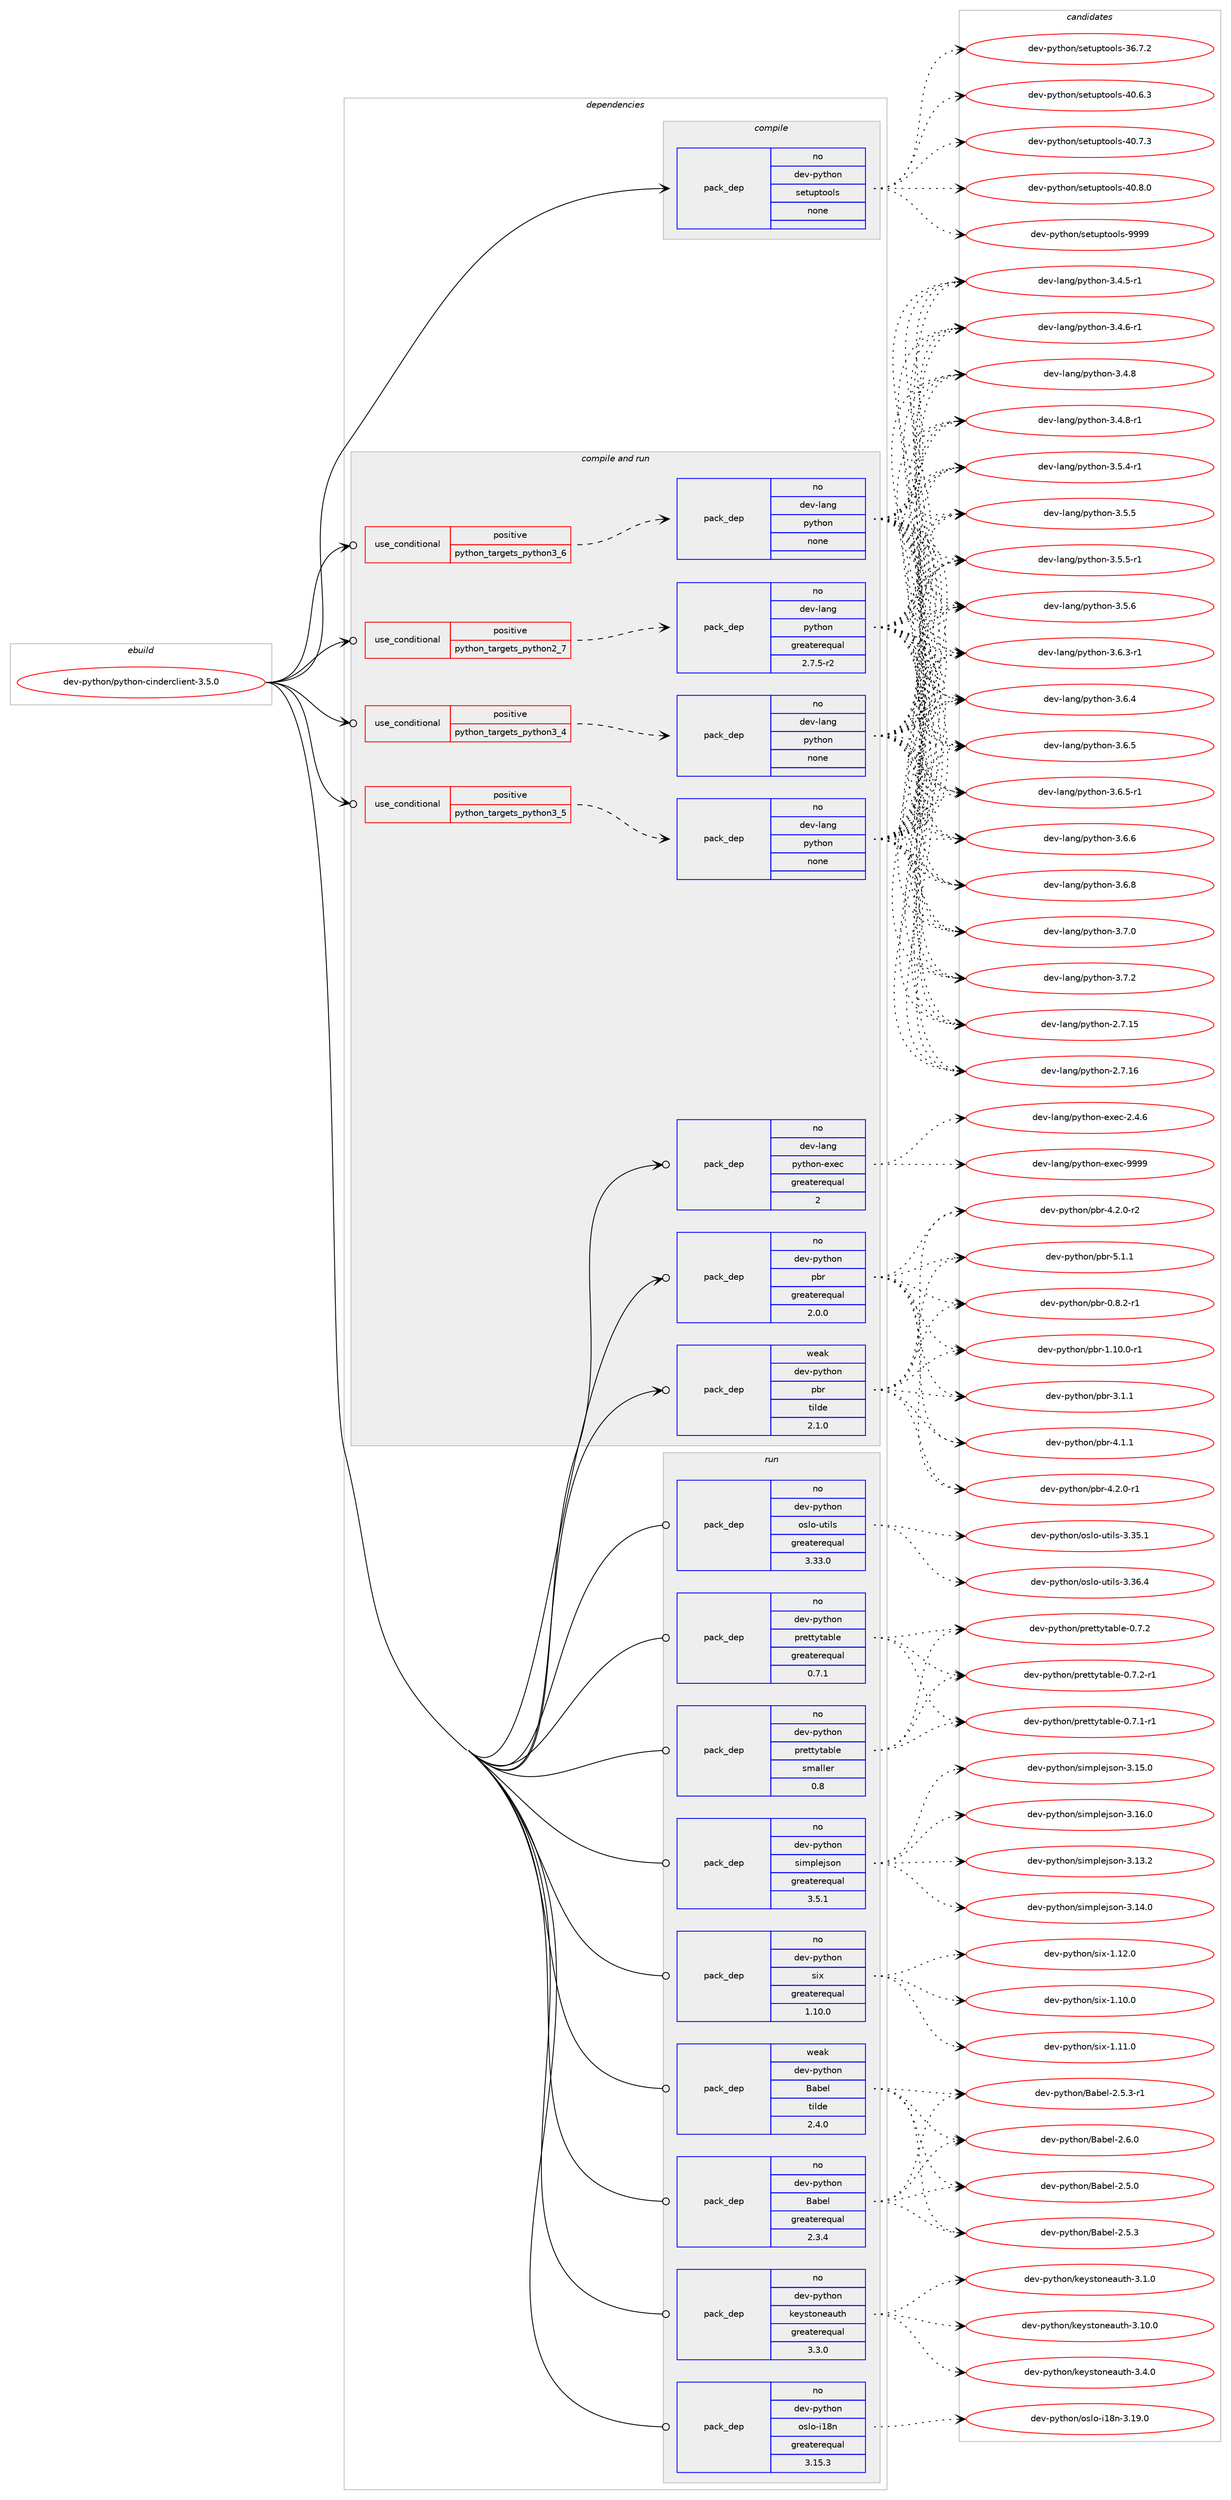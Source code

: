 digraph prolog {

# *************
# Graph options
# *************

newrank=true;
concentrate=true;
compound=true;
graph [rankdir=LR,fontname=Helvetica,fontsize=10,ranksep=1.5];#, ranksep=2.5, nodesep=0.2];
edge  [arrowhead=vee];
node  [fontname=Helvetica,fontsize=10];

# **********
# The ebuild
# **********

subgraph cluster_leftcol {
color=gray;
rank=same;
label=<<i>ebuild</i>>;
id [label="dev-python/python-cinderclient-3.5.0", color=red, width=4, href="../dev-python/python-cinderclient-3.5.0.svg"];
}

# ****************
# The dependencies
# ****************

subgraph cluster_midcol {
color=gray;
label=<<i>dependencies</i>>;
subgraph cluster_compile {
fillcolor="#eeeeee";
style=filled;
label=<<i>compile</i>>;
subgraph pack1028472 {
dependency1434256 [label=<<TABLE BORDER="0" CELLBORDER="1" CELLSPACING="0" CELLPADDING="4" WIDTH="220"><TR><TD ROWSPAN="6" CELLPADDING="30">pack_dep</TD></TR><TR><TD WIDTH="110">no</TD></TR><TR><TD>dev-python</TD></TR><TR><TD>setuptools</TD></TR><TR><TD>none</TD></TR><TR><TD></TD></TR></TABLE>>, shape=none, color=blue];
}
id:e -> dependency1434256:w [weight=20,style="solid",arrowhead="vee"];
}
subgraph cluster_compileandrun {
fillcolor="#eeeeee";
style=filled;
label=<<i>compile and run</i>>;
subgraph cond382431 {
dependency1434257 [label=<<TABLE BORDER="0" CELLBORDER="1" CELLSPACING="0" CELLPADDING="4"><TR><TD ROWSPAN="3" CELLPADDING="10">use_conditional</TD></TR><TR><TD>positive</TD></TR><TR><TD>python_targets_python2_7</TD></TR></TABLE>>, shape=none, color=red];
subgraph pack1028473 {
dependency1434258 [label=<<TABLE BORDER="0" CELLBORDER="1" CELLSPACING="0" CELLPADDING="4" WIDTH="220"><TR><TD ROWSPAN="6" CELLPADDING="30">pack_dep</TD></TR><TR><TD WIDTH="110">no</TD></TR><TR><TD>dev-lang</TD></TR><TR><TD>python</TD></TR><TR><TD>greaterequal</TD></TR><TR><TD>2.7.5-r2</TD></TR></TABLE>>, shape=none, color=blue];
}
dependency1434257:e -> dependency1434258:w [weight=20,style="dashed",arrowhead="vee"];
}
id:e -> dependency1434257:w [weight=20,style="solid",arrowhead="odotvee"];
subgraph cond382432 {
dependency1434259 [label=<<TABLE BORDER="0" CELLBORDER="1" CELLSPACING="0" CELLPADDING="4"><TR><TD ROWSPAN="3" CELLPADDING="10">use_conditional</TD></TR><TR><TD>positive</TD></TR><TR><TD>python_targets_python3_4</TD></TR></TABLE>>, shape=none, color=red];
subgraph pack1028474 {
dependency1434260 [label=<<TABLE BORDER="0" CELLBORDER="1" CELLSPACING="0" CELLPADDING="4" WIDTH="220"><TR><TD ROWSPAN="6" CELLPADDING="30">pack_dep</TD></TR><TR><TD WIDTH="110">no</TD></TR><TR><TD>dev-lang</TD></TR><TR><TD>python</TD></TR><TR><TD>none</TD></TR><TR><TD></TD></TR></TABLE>>, shape=none, color=blue];
}
dependency1434259:e -> dependency1434260:w [weight=20,style="dashed",arrowhead="vee"];
}
id:e -> dependency1434259:w [weight=20,style="solid",arrowhead="odotvee"];
subgraph cond382433 {
dependency1434261 [label=<<TABLE BORDER="0" CELLBORDER="1" CELLSPACING="0" CELLPADDING="4"><TR><TD ROWSPAN="3" CELLPADDING="10">use_conditional</TD></TR><TR><TD>positive</TD></TR><TR><TD>python_targets_python3_5</TD></TR></TABLE>>, shape=none, color=red];
subgraph pack1028475 {
dependency1434262 [label=<<TABLE BORDER="0" CELLBORDER="1" CELLSPACING="0" CELLPADDING="4" WIDTH="220"><TR><TD ROWSPAN="6" CELLPADDING="30">pack_dep</TD></TR><TR><TD WIDTH="110">no</TD></TR><TR><TD>dev-lang</TD></TR><TR><TD>python</TD></TR><TR><TD>none</TD></TR><TR><TD></TD></TR></TABLE>>, shape=none, color=blue];
}
dependency1434261:e -> dependency1434262:w [weight=20,style="dashed",arrowhead="vee"];
}
id:e -> dependency1434261:w [weight=20,style="solid",arrowhead="odotvee"];
subgraph cond382434 {
dependency1434263 [label=<<TABLE BORDER="0" CELLBORDER="1" CELLSPACING="0" CELLPADDING="4"><TR><TD ROWSPAN="3" CELLPADDING="10">use_conditional</TD></TR><TR><TD>positive</TD></TR><TR><TD>python_targets_python3_6</TD></TR></TABLE>>, shape=none, color=red];
subgraph pack1028476 {
dependency1434264 [label=<<TABLE BORDER="0" CELLBORDER="1" CELLSPACING="0" CELLPADDING="4" WIDTH="220"><TR><TD ROWSPAN="6" CELLPADDING="30">pack_dep</TD></TR><TR><TD WIDTH="110">no</TD></TR><TR><TD>dev-lang</TD></TR><TR><TD>python</TD></TR><TR><TD>none</TD></TR><TR><TD></TD></TR></TABLE>>, shape=none, color=blue];
}
dependency1434263:e -> dependency1434264:w [weight=20,style="dashed",arrowhead="vee"];
}
id:e -> dependency1434263:w [weight=20,style="solid",arrowhead="odotvee"];
subgraph pack1028477 {
dependency1434265 [label=<<TABLE BORDER="0" CELLBORDER="1" CELLSPACING="0" CELLPADDING="4" WIDTH="220"><TR><TD ROWSPAN="6" CELLPADDING="30">pack_dep</TD></TR><TR><TD WIDTH="110">no</TD></TR><TR><TD>dev-lang</TD></TR><TR><TD>python-exec</TD></TR><TR><TD>greaterequal</TD></TR><TR><TD>2</TD></TR></TABLE>>, shape=none, color=blue];
}
id:e -> dependency1434265:w [weight=20,style="solid",arrowhead="odotvee"];
subgraph pack1028478 {
dependency1434266 [label=<<TABLE BORDER="0" CELLBORDER="1" CELLSPACING="0" CELLPADDING="4" WIDTH="220"><TR><TD ROWSPAN="6" CELLPADDING="30">pack_dep</TD></TR><TR><TD WIDTH="110">no</TD></TR><TR><TD>dev-python</TD></TR><TR><TD>pbr</TD></TR><TR><TD>greaterequal</TD></TR><TR><TD>2.0.0</TD></TR></TABLE>>, shape=none, color=blue];
}
id:e -> dependency1434266:w [weight=20,style="solid",arrowhead="odotvee"];
subgraph pack1028479 {
dependency1434267 [label=<<TABLE BORDER="0" CELLBORDER="1" CELLSPACING="0" CELLPADDING="4" WIDTH="220"><TR><TD ROWSPAN="6" CELLPADDING="30">pack_dep</TD></TR><TR><TD WIDTH="110">weak</TD></TR><TR><TD>dev-python</TD></TR><TR><TD>pbr</TD></TR><TR><TD>tilde</TD></TR><TR><TD>2.1.0</TD></TR></TABLE>>, shape=none, color=blue];
}
id:e -> dependency1434267:w [weight=20,style="solid",arrowhead="odotvee"];
}
subgraph cluster_run {
fillcolor="#eeeeee";
style=filled;
label=<<i>run</i>>;
subgraph pack1028480 {
dependency1434268 [label=<<TABLE BORDER="0" CELLBORDER="1" CELLSPACING="0" CELLPADDING="4" WIDTH="220"><TR><TD ROWSPAN="6" CELLPADDING="30">pack_dep</TD></TR><TR><TD WIDTH="110">no</TD></TR><TR><TD>dev-python</TD></TR><TR><TD>Babel</TD></TR><TR><TD>greaterequal</TD></TR><TR><TD>2.3.4</TD></TR></TABLE>>, shape=none, color=blue];
}
id:e -> dependency1434268:w [weight=20,style="solid",arrowhead="odot"];
subgraph pack1028481 {
dependency1434269 [label=<<TABLE BORDER="0" CELLBORDER="1" CELLSPACING="0" CELLPADDING="4" WIDTH="220"><TR><TD ROWSPAN="6" CELLPADDING="30">pack_dep</TD></TR><TR><TD WIDTH="110">no</TD></TR><TR><TD>dev-python</TD></TR><TR><TD>keystoneauth</TD></TR><TR><TD>greaterequal</TD></TR><TR><TD>3.3.0</TD></TR></TABLE>>, shape=none, color=blue];
}
id:e -> dependency1434269:w [weight=20,style="solid",arrowhead="odot"];
subgraph pack1028482 {
dependency1434270 [label=<<TABLE BORDER="0" CELLBORDER="1" CELLSPACING="0" CELLPADDING="4" WIDTH="220"><TR><TD ROWSPAN="6" CELLPADDING="30">pack_dep</TD></TR><TR><TD WIDTH="110">no</TD></TR><TR><TD>dev-python</TD></TR><TR><TD>oslo-i18n</TD></TR><TR><TD>greaterequal</TD></TR><TR><TD>3.15.3</TD></TR></TABLE>>, shape=none, color=blue];
}
id:e -> dependency1434270:w [weight=20,style="solid",arrowhead="odot"];
subgraph pack1028483 {
dependency1434271 [label=<<TABLE BORDER="0" CELLBORDER="1" CELLSPACING="0" CELLPADDING="4" WIDTH="220"><TR><TD ROWSPAN="6" CELLPADDING="30">pack_dep</TD></TR><TR><TD WIDTH="110">no</TD></TR><TR><TD>dev-python</TD></TR><TR><TD>oslo-utils</TD></TR><TR><TD>greaterequal</TD></TR><TR><TD>3.33.0</TD></TR></TABLE>>, shape=none, color=blue];
}
id:e -> dependency1434271:w [weight=20,style="solid",arrowhead="odot"];
subgraph pack1028484 {
dependency1434272 [label=<<TABLE BORDER="0" CELLBORDER="1" CELLSPACING="0" CELLPADDING="4" WIDTH="220"><TR><TD ROWSPAN="6" CELLPADDING="30">pack_dep</TD></TR><TR><TD WIDTH="110">no</TD></TR><TR><TD>dev-python</TD></TR><TR><TD>prettytable</TD></TR><TR><TD>greaterequal</TD></TR><TR><TD>0.7.1</TD></TR></TABLE>>, shape=none, color=blue];
}
id:e -> dependency1434272:w [weight=20,style="solid",arrowhead="odot"];
subgraph pack1028485 {
dependency1434273 [label=<<TABLE BORDER="0" CELLBORDER="1" CELLSPACING="0" CELLPADDING="4" WIDTH="220"><TR><TD ROWSPAN="6" CELLPADDING="30">pack_dep</TD></TR><TR><TD WIDTH="110">no</TD></TR><TR><TD>dev-python</TD></TR><TR><TD>prettytable</TD></TR><TR><TD>smaller</TD></TR><TR><TD>0.8</TD></TR></TABLE>>, shape=none, color=blue];
}
id:e -> dependency1434273:w [weight=20,style="solid",arrowhead="odot"];
subgraph pack1028486 {
dependency1434274 [label=<<TABLE BORDER="0" CELLBORDER="1" CELLSPACING="0" CELLPADDING="4" WIDTH="220"><TR><TD ROWSPAN="6" CELLPADDING="30">pack_dep</TD></TR><TR><TD WIDTH="110">no</TD></TR><TR><TD>dev-python</TD></TR><TR><TD>simplejson</TD></TR><TR><TD>greaterequal</TD></TR><TR><TD>3.5.1</TD></TR></TABLE>>, shape=none, color=blue];
}
id:e -> dependency1434274:w [weight=20,style="solid",arrowhead="odot"];
subgraph pack1028487 {
dependency1434275 [label=<<TABLE BORDER="0" CELLBORDER="1" CELLSPACING="0" CELLPADDING="4" WIDTH="220"><TR><TD ROWSPAN="6" CELLPADDING="30">pack_dep</TD></TR><TR><TD WIDTH="110">no</TD></TR><TR><TD>dev-python</TD></TR><TR><TD>six</TD></TR><TR><TD>greaterequal</TD></TR><TR><TD>1.10.0</TD></TR></TABLE>>, shape=none, color=blue];
}
id:e -> dependency1434275:w [weight=20,style="solid",arrowhead="odot"];
subgraph pack1028488 {
dependency1434276 [label=<<TABLE BORDER="0" CELLBORDER="1" CELLSPACING="0" CELLPADDING="4" WIDTH="220"><TR><TD ROWSPAN="6" CELLPADDING="30">pack_dep</TD></TR><TR><TD WIDTH="110">weak</TD></TR><TR><TD>dev-python</TD></TR><TR><TD>Babel</TD></TR><TR><TD>tilde</TD></TR><TR><TD>2.4.0</TD></TR></TABLE>>, shape=none, color=blue];
}
id:e -> dependency1434276:w [weight=20,style="solid",arrowhead="odot"];
}
}

# **************
# The candidates
# **************

subgraph cluster_choices {
rank=same;
color=gray;
label=<<i>candidates</i>>;

subgraph choice1028472 {
color=black;
nodesep=1;
choice100101118451121211161041111104711510111611711211611111110811545515446554650 [label="dev-python/setuptools-36.7.2", color=red, width=4,href="../dev-python/setuptools-36.7.2.svg"];
choice100101118451121211161041111104711510111611711211611111110811545524846544651 [label="dev-python/setuptools-40.6.3", color=red, width=4,href="../dev-python/setuptools-40.6.3.svg"];
choice100101118451121211161041111104711510111611711211611111110811545524846554651 [label="dev-python/setuptools-40.7.3", color=red, width=4,href="../dev-python/setuptools-40.7.3.svg"];
choice100101118451121211161041111104711510111611711211611111110811545524846564648 [label="dev-python/setuptools-40.8.0", color=red, width=4,href="../dev-python/setuptools-40.8.0.svg"];
choice10010111845112121116104111110471151011161171121161111111081154557575757 [label="dev-python/setuptools-9999", color=red, width=4,href="../dev-python/setuptools-9999.svg"];
dependency1434256:e -> choice100101118451121211161041111104711510111611711211611111110811545515446554650:w [style=dotted,weight="100"];
dependency1434256:e -> choice100101118451121211161041111104711510111611711211611111110811545524846544651:w [style=dotted,weight="100"];
dependency1434256:e -> choice100101118451121211161041111104711510111611711211611111110811545524846554651:w [style=dotted,weight="100"];
dependency1434256:e -> choice100101118451121211161041111104711510111611711211611111110811545524846564648:w [style=dotted,weight="100"];
dependency1434256:e -> choice10010111845112121116104111110471151011161171121161111111081154557575757:w [style=dotted,weight="100"];
}
subgraph choice1028473 {
color=black;
nodesep=1;
choice10010111845108971101034711212111610411111045504655464953 [label="dev-lang/python-2.7.15", color=red, width=4,href="../dev-lang/python-2.7.15.svg"];
choice10010111845108971101034711212111610411111045504655464954 [label="dev-lang/python-2.7.16", color=red, width=4,href="../dev-lang/python-2.7.16.svg"];
choice1001011184510897110103471121211161041111104551465246534511449 [label="dev-lang/python-3.4.5-r1", color=red, width=4,href="../dev-lang/python-3.4.5-r1.svg"];
choice1001011184510897110103471121211161041111104551465246544511449 [label="dev-lang/python-3.4.6-r1", color=red, width=4,href="../dev-lang/python-3.4.6-r1.svg"];
choice100101118451089711010347112121116104111110455146524656 [label="dev-lang/python-3.4.8", color=red, width=4,href="../dev-lang/python-3.4.8.svg"];
choice1001011184510897110103471121211161041111104551465246564511449 [label="dev-lang/python-3.4.8-r1", color=red, width=4,href="../dev-lang/python-3.4.8-r1.svg"];
choice1001011184510897110103471121211161041111104551465346524511449 [label="dev-lang/python-3.5.4-r1", color=red, width=4,href="../dev-lang/python-3.5.4-r1.svg"];
choice100101118451089711010347112121116104111110455146534653 [label="dev-lang/python-3.5.5", color=red, width=4,href="../dev-lang/python-3.5.5.svg"];
choice1001011184510897110103471121211161041111104551465346534511449 [label="dev-lang/python-3.5.5-r1", color=red, width=4,href="../dev-lang/python-3.5.5-r1.svg"];
choice100101118451089711010347112121116104111110455146534654 [label="dev-lang/python-3.5.6", color=red, width=4,href="../dev-lang/python-3.5.6.svg"];
choice1001011184510897110103471121211161041111104551465446514511449 [label="dev-lang/python-3.6.3-r1", color=red, width=4,href="../dev-lang/python-3.6.3-r1.svg"];
choice100101118451089711010347112121116104111110455146544652 [label="dev-lang/python-3.6.4", color=red, width=4,href="../dev-lang/python-3.6.4.svg"];
choice100101118451089711010347112121116104111110455146544653 [label="dev-lang/python-3.6.5", color=red, width=4,href="../dev-lang/python-3.6.5.svg"];
choice1001011184510897110103471121211161041111104551465446534511449 [label="dev-lang/python-3.6.5-r1", color=red, width=4,href="../dev-lang/python-3.6.5-r1.svg"];
choice100101118451089711010347112121116104111110455146544654 [label="dev-lang/python-3.6.6", color=red, width=4,href="../dev-lang/python-3.6.6.svg"];
choice100101118451089711010347112121116104111110455146544656 [label="dev-lang/python-3.6.8", color=red, width=4,href="../dev-lang/python-3.6.8.svg"];
choice100101118451089711010347112121116104111110455146554648 [label="dev-lang/python-3.7.0", color=red, width=4,href="../dev-lang/python-3.7.0.svg"];
choice100101118451089711010347112121116104111110455146554650 [label="dev-lang/python-3.7.2", color=red, width=4,href="../dev-lang/python-3.7.2.svg"];
dependency1434258:e -> choice10010111845108971101034711212111610411111045504655464953:w [style=dotted,weight="100"];
dependency1434258:e -> choice10010111845108971101034711212111610411111045504655464954:w [style=dotted,weight="100"];
dependency1434258:e -> choice1001011184510897110103471121211161041111104551465246534511449:w [style=dotted,weight="100"];
dependency1434258:e -> choice1001011184510897110103471121211161041111104551465246544511449:w [style=dotted,weight="100"];
dependency1434258:e -> choice100101118451089711010347112121116104111110455146524656:w [style=dotted,weight="100"];
dependency1434258:e -> choice1001011184510897110103471121211161041111104551465246564511449:w [style=dotted,weight="100"];
dependency1434258:e -> choice1001011184510897110103471121211161041111104551465346524511449:w [style=dotted,weight="100"];
dependency1434258:e -> choice100101118451089711010347112121116104111110455146534653:w [style=dotted,weight="100"];
dependency1434258:e -> choice1001011184510897110103471121211161041111104551465346534511449:w [style=dotted,weight="100"];
dependency1434258:e -> choice100101118451089711010347112121116104111110455146534654:w [style=dotted,weight="100"];
dependency1434258:e -> choice1001011184510897110103471121211161041111104551465446514511449:w [style=dotted,weight="100"];
dependency1434258:e -> choice100101118451089711010347112121116104111110455146544652:w [style=dotted,weight="100"];
dependency1434258:e -> choice100101118451089711010347112121116104111110455146544653:w [style=dotted,weight="100"];
dependency1434258:e -> choice1001011184510897110103471121211161041111104551465446534511449:w [style=dotted,weight="100"];
dependency1434258:e -> choice100101118451089711010347112121116104111110455146544654:w [style=dotted,weight="100"];
dependency1434258:e -> choice100101118451089711010347112121116104111110455146544656:w [style=dotted,weight="100"];
dependency1434258:e -> choice100101118451089711010347112121116104111110455146554648:w [style=dotted,weight="100"];
dependency1434258:e -> choice100101118451089711010347112121116104111110455146554650:w [style=dotted,weight="100"];
}
subgraph choice1028474 {
color=black;
nodesep=1;
choice10010111845108971101034711212111610411111045504655464953 [label="dev-lang/python-2.7.15", color=red, width=4,href="../dev-lang/python-2.7.15.svg"];
choice10010111845108971101034711212111610411111045504655464954 [label="dev-lang/python-2.7.16", color=red, width=4,href="../dev-lang/python-2.7.16.svg"];
choice1001011184510897110103471121211161041111104551465246534511449 [label="dev-lang/python-3.4.5-r1", color=red, width=4,href="../dev-lang/python-3.4.5-r1.svg"];
choice1001011184510897110103471121211161041111104551465246544511449 [label="dev-lang/python-3.4.6-r1", color=red, width=4,href="../dev-lang/python-3.4.6-r1.svg"];
choice100101118451089711010347112121116104111110455146524656 [label="dev-lang/python-3.4.8", color=red, width=4,href="../dev-lang/python-3.4.8.svg"];
choice1001011184510897110103471121211161041111104551465246564511449 [label="dev-lang/python-3.4.8-r1", color=red, width=4,href="../dev-lang/python-3.4.8-r1.svg"];
choice1001011184510897110103471121211161041111104551465346524511449 [label="dev-lang/python-3.5.4-r1", color=red, width=4,href="../dev-lang/python-3.5.4-r1.svg"];
choice100101118451089711010347112121116104111110455146534653 [label="dev-lang/python-3.5.5", color=red, width=4,href="../dev-lang/python-3.5.5.svg"];
choice1001011184510897110103471121211161041111104551465346534511449 [label="dev-lang/python-3.5.5-r1", color=red, width=4,href="../dev-lang/python-3.5.5-r1.svg"];
choice100101118451089711010347112121116104111110455146534654 [label="dev-lang/python-3.5.6", color=red, width=4,href="../dev-lang/python-3.5.6.svg"];
choice1001011184510897110103471121211161041111104551465446514511449 [label="dev-lang/python-3.6.3-r1", color=red, width=4,href="../dev-lang/python-3.6.3-r1.svg"];
choice100101118451089711010347112121116104111110455146544652 [label="dev-lang/python-3.6.4", color=red, width=4,href="../dev-lang/python-3.6.4.svg"];
choice100101118451089711010347112121116104111110455146544653 [label="dev-lang/python-3.6.5", color=red, width=4,href="../dev-lang/python-3.6.5.svg"];
choice1001011184510897110103471121211161041111104551465446534511449 [label="dev-lang/python-3.6.5-r1", color=red, width=4,href="../dev-lang/python-3.6.5-r1.svg"];
choice100101118451089711010347112121116104111110455146544654 [label="dev-lang/python-3.6.6", color=red, width=4,href="../dev-lang/python-3.6.6.svg"];
choice100101118451089711010347112121116104111110455146544656 [label="dev-lang/python-3.6.8", color=red, width=4,href="../dev-lang/python-3.6.8.svg"];
choice100101118451089711010347112121116104111110455146554648 [label="dev-lang/python-3.7.0", color=red, width=4,href="../dev-lang/python-3.7.0.svg"];
choice100101118451089711010347112121116104111110455146554650 [label="dev-lang/python-3.7.2", color=red, width=4,href="../dev-lang/python-3.7.2.svg"];
dependency1434260:e -> choice10010111845108971101034711212111610411111045504655464953:w [style=dotted,weight="100"];
dependency1434260:e -> choice10010111845108971101034711212111610411111045504655464954:w [style=dotted,weight="100"];
dependency1434260:e -> choice1001011184510897110103471121211161041111104551465246534511449:w [style=dotted,weight="100"];
dependency1434260:e -> choice1001011184510897110103471121211161041111104551465246544511449:w [style=dotted,weight="100"];
dependency1434260:e -> choice100101118451089711010347112121116104111110455146524656:w [style=dotted,weight="100"];
dependency1434260:e -> choice1001011184510897110103471121211161041111104551465246564511449:w [style=dotted,weight="100"];
dependency1434260:e -> choice1001011184510897110103471121211161041111104551465346524511449:w [style=dotted,weight="100"];
dependency1434260:e -> choice100101118451089711010347112121116104111110455146534653:w [style=dotted,weight="100"];
dependency1434260:e -> choice1001011184510897110103471121211161041111104551465346534511449:w [style=dotted,weight="100"];
dependency1434260:e -> choice100101118451089711010347112121116104111110455146534654:w [style=dotted,weight="100"];
dependency1434260:e -> choice1001011184510897110103471121211161041111104551465446514511449:w [style=dotted,weight="100"];
dependency1434260:e -> choice100101118451089711010347112121116104111110455146544652:w [style=dotted,weight="100"];
dependency1434260:e -> choice100101118451089711010347112121116104111110455146544653:w [style=dotted,weight="100"];
dependency1434260:e -> choice1001011184510897110103471121211161041111104551465446534511449:w [style=dotted,weight="100"];
dependency1434260:e -> choice100101118451089711010347112121116104111110455146544654:w [style=dotted,weight="100"];
dependency1434260:e -> choice100101118451089711010347112121116104111110455146544656:w [style=dotted,weight="100"];
dependency1434260:e -> choice100101118451089711010347112121116104111110455146554648:w [style=dotted,weight="100"];
dependency1434260:e -> choice100101118451089711010347112121116104111110455146554650:w [style=dotted,weight="100"];
}
subgraph choice1028475 {
color=black;
nodesep=1;
choice10010111845108971101034711212111610411111045504655464953 [label="dev-lang/python-2.7.15", color=red, width=4,href="../dev-lang/python-2.7.15.svg"];
choice10010111845108971101034711212111610411111045504655464954 [label="dev-lang/python-2.7.16", color=red, width=4,href="../dev-lang/python-2.7.16.svg"];
choice1001011184510897110103471121211161041111104551465246534511449 [label="dev-lang/python-3.4.5-r1", color=red, width=4,href="../dev-lang/python-3.4.5-r1.svg"];
choice1001011184510897110103471121211161041111104551465246544511449 [label="dev-lang/python-3.4.6-r1", color=red, width=4,href="../dev-lang/python-3.4.6-r1.svg"];
choice100101118451089711010347112121116104111110455146524656 [label="dev-lang/python-3.4.8", color=red, width=4,href="../dev-lang/python-3.4.8.svg"];
choice1001011184510897110103471121211161041111104551465246564511449 [label="dev-lang/python-3.4.8-r1", color=red, width=4,href="../dev-lang/python-3.4.8-r1.svg"];
choice1001011184510897110103471121211161041111104551465346524511449 [label="dev-lang/python-3.5.4-r1", color=red, width=4,href="../dev-lang/python-3.5.4-r1.svg"];
choice100101118451089711010347112121116104111110455146534653 [label="dev-lang/python-3.5.5", color=red, width=4,href="../dev-lang/python-3.5.5.svg"];
choice1001011184510897110103471121211161041111104551465346534511449 [label="dev-lang/python-3.5.5-r1", color=red, width=4,href="../dev-lang/python-3.5.5-r1.svg"];
choice100101118451089711010347112121116104111110455146534654 [label="dev-lang/python-3.5.6", color=red, width=4,href="../dev-lang/python-3.5.6.svg"];
choice1001011184510897110103471121211161041111104551465446514511449 [label="dev-lang/python-3.6.3-r1", color=red, width=4,href="../dev-lang/python-3.6.3-r1.svg"];
choice100101118451089711010347112121116104111110455146544652 [label="dev-lang/python-3.6.4", color=red, width=4,href="../dev-lang/python-3.6.4.svg"];
choice100101118451089711010347112121116104111110455146544653 [label="dev-lang/python-3.6.5", color=red, width=4,href="../dev-lang/python-3.6.5.svg"];
choice1001011184510897110103471121211161041111104551465446534511449 [label="dev-lang/python-3.6.5-r1", color=red, width=4,href="../dev-lang/python-3.6.5-r1.svg"];
choice100101118451089711010347112121116104111110455146544654 [label="dev-lang/python-3.6.6", color=red, width=4,href="../dev-lang/python-3.6.6.svg"];
choice100101118451089711010347112121116104111110455146544656 [label="dev-lang/python-3.6.8", color=red, width=4,href="../dev-lang/python-3.6.8.svg"];
choice100101118451089711010347112121116104111110455146554648 [label="dev-lang/python-3.7.0", color=red, width=4,href="../dev-lang/python-3.7.0.svg"];
choice100101118451089711010347112121116104111110455146554650 [label="dev-lang/python-3.7.2", color=red, width=4,href="../dev-lang/python-3.7.2.svg"];
dependency1434262:e -> choice10010111845108971101034711212111610411111045504655464953:w [style=dotted,weight="100"];
dependency1434262:e -> choice10010111845108971101034711212111610411111045504655464954:w [style=dotted,weight="100"];
dependency1434262:e -> choice1001011184510897110103471121211161041111104551465246534511449:w [style=dotted,weight="100"];
dependency1434262:e -> choice1001011184510897110103471121211161041111104551465246544511449:w [style=dotted,weight="100"];
dependency1434262:e -> choice100101118451089711010347112121116104111110455146524656:w [style=dotted,weight="100"];
dependency1434262:e -> choice1001011184510897110103471121211161041111104551465246564511449:w [style=dotted,weight="100"];
dependency1434262:e -> choice1001011184510897110103471121211161041111104551465346524511449:w [style=dotted,weight="100"];
dependency1434262:e -> choice100101118451089711010347112121116104111110455146534653:w [style=dotted,weight="100"];
dependency1434262:e -> choice1001011184510897110103471121211161041111104551465346534511449:w [style=dotted,weight="100"];
dependency1434262:e -> choice100101118451089711010347112121116104111110455146534654:w [style=dotted,weight="100"];
dependency1434262:e -> choice1001011184510897110103471121211161041111104551465446514511449:w [style=dotted,weight="100"];
dependency1434262:e -> choice100101118451089711010347112121116104111110455146544652:w [style=dotted,weight="100"];
dependency1434262:e -> choice100101118451089711010347112121116104111110455146544653:w [style=dotted,weight="100"];
dependency1434262:e -> choice1001011184510897110103471121211161041111104551465446534511449:w [style=dotted,weight="100"];
dependency1434262:e -> choice100101118451089711010347112121116104111110455146544654:w [style=dotted,weight="100"];
dependency1434262:e -> choice100101118451089711010347112121116104111110455146544656:w [style=dotted,weight="100"];
dependency1434262:e -> choice100101118451089711010347112121116104111110455146554648:w [style=dotted,weight="100"];
dependency1434262:e -> choice100101118451089711010347112121116104111110455146554650:w [style=dotted,weight="100"];
}
subgraph choice1028476 {
color=black;
nodesep=1;
choice10010111845108971101034711212111610411111045504655464953 [label="dev-lang/python-2.7.15", color=red, width=4,href="../dev-lang/python-2.7.15.svg"];
choice10010111845108971101034711212111610411111045504655464954 [label="dev-lang/python-2.7.16", color=red, width=4,href="../dev-lang/python-2.7.16.svg"];
choice1001011184510897110103471121211161041111104551465246534511449 [label="dev-lang/python-3.4.5-r1", color=red, width=4,href="../dev-lang/python-3.4.5-r1.svg"];
choice1001011184510897110103471121211161041111104551465246544511449 [label="dev-lang/python-3.4.6-r1", color=red, width=4,href="../dev-lang/python-3.4.6-r1.svg"];
choice100101118451089711010347112121116104111110455146524656 [label="dev-lang/python-3.4.8", color=red, width=4,href="../dev-lang/python-3.4.8.svg"];
choice1001011184510897110103471121211161041111104551465246564511449 [label="dev-lang/python-3.4.8-r1", color=red, width=4,href="../dev-lang/python-3.4.8-r1.svg"];
choice1001011184510897110103471121211161041111104551465346524511449 [label="dev-lang/python-3.5.4-r1", color=red, width=4,href="../dev-lang/python-3.5.4-r1.svg"];
choice100101118451089711010347112121116104111110455146534653 [label="dev-lang/python-3.5.5", color=red, width=4,href="../dev-lang/python-3.5.5.svg"];
choice1001011184510897110103471121211161041111104551465346534511449 [label="dev-lang/python-3.5.5-r1", color=red, width=4,href="../dev-lang/python-3.5.5-r1.svg"];
choice100101118451089711010347112121116104111110455146534654 [label="dev-lang/python-3.5.6", color=red, width=4,href="../dev-lang/python-3.5.6.svg"];
choice1001011184510897110103471121211161041111104551465446514511449 [label="dev-lang/python-3.6.3-r1", color=red, width=4,href="../dev-lang/python-3.6.3-r1.svg"];
choice100101118451089711010347112121116104111110455146544652 [label="dev-lang/python-3.6.4", color=red, width=4,href="../dev-lang/python-3.6.4.svg"];
choice100101118451089711010347112121116104111110455146544653 [label="dev-lang/python-3.6.5", color=red, width=4,href="../dev-lang/python-3.6.5.svg"];
choice1001011184510897110103471121211161041111104551465446534511449 [label="dev-lang/python-3.6.5-r1", color=red, width=4,href="../dev-lang/python-3.6.5-r1.svg"];
choice100101118451089711010347112121116104111110455146544654 [label="dev-lang/python-3.6.6", color=red, width=4,href="../dev-lang/python-3.6.6.svg"];
choice100101118451089711010347112121116104111110455146544656 [label="dev-lang/python-3.6.8", color=red, width=4,href="../dev-lang/python-3.6.8.svg"];
choice100101118451089711010347112121116104111110455146554648 [label="dev-lang/python-3.7.0", color=red, width=4,href="../dev-lang/python-3.7.0.svg"];
choice100101118451089711010347112121116104111110455146554650 [label="dev-lang/python-3.7.2", color=red, width=4,href="../dev-lang/python-3.7.2.svg"];
dependency1434264:e -> choice10010111845108971101034711212111610411111045504655464953:w [style=dotted,weight="100"];
dependency1434264:e -> choice10010111845108971101034711212111610411111045504655464954:w [style=dotted,weight="100"];
dependency1434264:e -> choice1001011184510897110103471121211161041111104551465246534511449:w [style=dotted,weight="100"];
dependency1434264:e -> choice1001011184510897110103471121211161041111104551465246544511449:w [style=dotted,weight="100"];
dependency1434264:e -> choice100101118451089711010347112121116104111110455146524656:w [style=dotted,weight="100"];
dependency1434264:e -> choice1001011184510897110103471121211161041111104551465246564511449:w [style=dotted,weight="100"];
dependency1434264:e -> choice1001011184510897110103471121211161041111104551465346524511449:w [style=dotted,weight="100"];
dependency1434264:e -> choice100101118451089711010347112121116104111110455146534653:w [style=dotted,weight="100"];
dependency1434264:e -> choice1001011184510897110103471121211161041111104551465346534511449:w [style=dotted,weight="100"];
dependency1434264:e -> choice100101118451089711010347112121116104111110455146534654:w [style=dotted,weight="100"];
dependency1434264:e -> choice1001011184510897110103471121211161041111104551465446514511449:w [style=dotted,weight="100"];
dependency1434264:e -> choice100101118451089711010347112121116104111110455146544652:w [style=dotted,weight="100"];
dependency1434264:e -> choice100101118451089711010347112121116104111110455146544653:w [style=dotted,weight="100"];
dependency1434264:e -> choice1001011184510897110103471121211161041111104551465446534511449:w [style=dotted,weight="100"];
dependency1434264:e -> choice100101118451089711010347112121116104111110455146544654:w [style=dotted,weight="100"];
dependency1434264:e -> choice100101118451089711010347112121116104111110455146544656:w [style=dotted,weight="100"];
dependency1434264:e -> choice100101118451089711010347112121116104111110455146554648:w [style=dotted,weight="100"];
dependency1434264:e -> choice100101118451089711010347112121116104111110455146554650:w [style=dotted,weight="100"];
}
subgraph choice1028477 {
color=black;
nodesep=1;
choice1001011184510897110103471121211161041111104510112010199455046524654 [label="dev-lang/python-exec-2.4.6", color=red, width=4,href="../dev-lang/python-exec-2.4.6.svg"];
choice10010111845108971101034711212111610411111045101120101994557575757 [label="dev-lang/python-exec-9999", color=red, width=4,href="../dev-lang/python-exec-9999.svg"];
dependency1434265:e -> choice1001011184510897110103471121211161041111104510112010199455046524654:w [style=dotted,weight="100"];
dependency1434265:e -> choice10010111845108971101034711212111610411111045101120101994557575757:w [style=dotted,weight="100"];
}
subgraph choice1028478 {
color=black;
nodesep=1;
choice1001011184511212111610411111047112981144548465646504511449 [label="dev-python/pbr-0.8.2-r1", color=red, width=4,href="../dev-python/pbr-0.8.2-r1.svg"];
choice100101118451121211161041111104711298114454946494846484511449 [label="dev-python/pbr-1.10.0-r1", color=red, width=4,href="../dev-python/pbr-1.10.0-r1.svg"];
choice100101118451121211161041111104711298114455146494649 [label="dev-python/pbr-3.1.1", color=red, width=4,href="../dev-python/pbr-3.1.1.svg"];
choice100101118451121211161041111104711298114455246494649 [label="dev-python/pbr-4.1.1", color=red, width=4,href="../dev-python/pbr-4.1.1.svg"];
choice1001011184511212111610411111047112981144552465046484511449 [label="dev-python/pbr-4.2.0-r1", color=red, width=4,href="../dev-python/pbr-4.2.0-r1.svg"];
choice1001011184511212111610411111047112981144552465046484511450 [label="dev-python/pbr-4.2.0-r2", color=red, width=4,href="../dev-python/pbr-4.2.0-r2.svg"];
choice100101118451121211161041111104711298114455346494649 [label="dev-python/pbr-5.1.1", color=red, width=4,href="../dev-python/pbr-5.1.1.svg"];
dependency1434266:e -> choice1001011184511212111610411111047112981144548465646504511449:w [style=dotted,weight="100"];
dependency1434266:e -> choice100101118451121211161041111104711298114454946494846484511449:w [style=dotted,weight="100"];
dependency1434266:e -> choice100101118451121211161041111104711298114455146494649:w [style=dotted,weight="100"];
dependency1434266:e -> choice100101118451121211161041111104711298114455246494649:w [style=dotted,weight="100"];
dependency1434266:e -> choice1001011184511212111610411111047112981144552465046484511449:w [style=dotted,weight="100"];
dependency1434266:e -> choice1001011184511212111610411111047112981144552465046484511450:w [style=dotted,weight="100"];
dependency1434266:e -> choice100101118451121211161041111104711298114455346494649:w [style=dotted,weight="100"];
}
subgraph choice1028479 {
color=black;
nodesep=1;
choice1001011184511212111610411111047112981144548465646504511449 [label="dev-python/pbr-0.8.2-r1", color=red, width=4,href="../dev-python/pbr-0.8.2-r1.svg"];
choice100101118451121211161041111104711298114454946494846484511449 [label="dev-python/pbr-1.10.0-r1", color=red, width=4,href="../dev-python/pbr-1.10.0-r1.svg"];
choice100101118451121211161041111104711298114455146494649 [label="dev-python/pbr-3.1.1", color=red, width=4,href="../dev-python/pbr-3.1.1.svg"];
choice100101118451121211161041111104711298114455246494649 [label="dev-python/pbr-4.1.1", color=red, width=4,href="../dev-python/pbr-4.1.1.svg"];
choice1001011184511212111610411111047112981144552465046484511449 [label="dev-python/pbr-4.2.0-r1", color=red, width=4,href="../dev-python/pbr-4.2.0-r1.svg"];
choice1001011184511212111610411111047112981144552465046484511450 [label="dev-python/pbr-4.2.0-r2", color=red, width=4,href="../dev-python/pbr-4.2.0-r2.svg"];
choice100101118451121211161041111104711298114455346494649 [label="dev-python/pbr-5.1.1", color=red, width=4,href="../dev-python/pbr-5.1.1.svg"];
dependency1434267:e -> choice1001011184511212111610411111047112981144548465646504511449:w [style=dotted,weight="100"];
dependency1434267:e -> choice100101118451121211161041111104711298114454946494846484511449:w [style=dotted,weight="100"];
dependency1434267:e -> choice100101118451121211161041111104711298114455146494649:w [style=dotted,weight="100"];
dependency1434267:e -> choice100101118451121211161041111104711298114455246494649:w [style=dotted,weight="100"];
dependency1434267:e -> choice1001011184511212111610411111047112981144552465046484511449:w [style=dotted,weight="100"];
dependency1434267:e -> choice1001011184511212111610411111047112981144552465046484511450:w [style=dotted,weight="100"];
dependency1434267:e -> choice100101118451121211161041111104711298114455346494649:w [style=dotted,weight="100"];
}
subgraph choice1028480 {
color=black;
nodesep=1;
choice1001011184511212111610411111047669798101108455046534648 [label="dev-python/Babel-2.5.0", color=red, width=4,href="../dev-python/Babel-2.5.0.svg"];
choice1001011184511212111610411111047669798101108455046534651 [label="dev-python/Babel-2.5.3", color=red, width=4,href="../dev-python/Babel-2.5.3.svg"];
choice10010111845112121116104111110476697981011084550465346514511449 [label="dev-python/Babel-2.5.3-r1", color=red, width=4,href="../dev-python/Babel-2.5.3-r1.svg"];
choice1001011184511212111610411111047669798101108455046544648 [label="dev-python/Babel-2.6.0", color=red, width=4,href="../dev-python/Babel-2.6.0.svg"];
dependency1434268:e -> choice1001011184511212111610411111047669798101108455046534648:w [style=dotted,weight="100"];
dependency1434268:e -> choice1001011184511212111610411111047669798101108455046534651:w [style=dotted,weight="100"];
dependency1434268:e -> choice10010111845112121116104111110476697981011084550465346514511449:w [style=dotted,weight="100"];
dependency1434268:e -> choice1001011184511212111610411111047669798101108455046544648:w [style=dotted,weight="100"];
}
subgraph choice1028481 {
color=black;
nodesep=1;
choice100101118451121211161041111104710710112111511611111010197117116104455146494648 [label="dev-python/keystoneauth-3.1.0", color=red, width=4,href="../dev-python/keystoneauth-3.1.0.svg"];
choice10010111845112121116104111110471071011211151161111101019711711610445514649484648 [label="dev-python/keystoneauth-3.10.0", color=red, width=4,href="../dev-python/keystoneauth-3.10.0.svg"];
choice100101118451121211161041111104710710112111511611111010197117116104455146524648 [label="dev-python/keystoneauth-3.4.0", color=red, width=4,href="../dev-python/keystoneauth-3.4.0.svg"];
dependency1434269:e -> choice100101118451121211161041111104710710112111511611111010197117116104455146494648:w [style=dotted,weight="100"];
dependency1434269:e -> choice10010111845112121116104111110471071011211151161111101019711711610445514649484648:w [style=dotted,weight="100"];
dependency1434269:e -> choice100101118451121211161041111104710710112111511611111010197117116104455146524648:w [style=dotted,weight="100"];
}
subgraph choice1028482 {
color=black;
nodesep=1;
choice100101118451121211161041111104711111510811145105495611045514649574648 [label="dev-python/oslo-i18n-3.19.0", color=red, width=4,href="../dev-python/oslo-i18n-3.19.0.svg"];
dependency1434270:e -> choice100101118451121211161041111104711111510811145105495611045514649574648:w [style=dotted,weight="100"];
}
subgraph choice1028483 {
color=black;
nodesep=1;
choice10010111845112121116104111110471111151081114511711610510811545514651534649 [label="dev-python/oslo-utils-3.35.1", color=red, width=4,href="../dev-python/oslo-utils-3.35.1.svg"];
choice10010111845112121116104111110471111151081114511711610510811545514651544652 [label="dev-python/oslo-utils-3.36.4", color=red, width=4,href="../dev-python/oslo-utils-3.36.4.svg"];
dependency1434271:e -> choice10010111845112121116104111110471111151081114511711610510811545514651534649:w [style=dotted,weight="100"];
dependency1434271:e -> choice10010111845112121116104111110471111151081114511711610510811545514651544652:w [style=dotted,weight="100"];
}
subgraph choice1028484 {
color=black;
nodesep=1;
choice100101118451121211161041111104711211410111611612111697981081014548465546494511449 [label="dev-python/prettytable-0.7.1-r1", color=red, width=4,href="../dev-python/prettytable-0.7.1-r1.svg"];
choice10010111845112121116104111110471121141011161161211169798108101454846554650 [label="dev-python/prettytable-0.7.2", color=red, width=4,href="../dev-python/prettytable-0.7.2.svg"];
choice100101118451121211161041111104711211410111611612111697981081014548465546504511449 [label="dev-python/prettytable-0.7.2-r1", color=red, width=4,href="../dev-python/prettytable-0.7.2-r1.svg"];
dependency1434272:e -> choice100101118451121211161041111104711211410111611612111697981081014548465546494511449:w [style=dotted,weight="100"];
dependency1434272:e -> choice10010111845112121116104111110471121141011161161211169798108101454846554650:w [style=dotted,weight="100"];
dependency1434272:e -> choice100101118451121211161041111104711211410111611612111697981081014548465546504511449:w [style=dotted,weight="100"];
}
subgraph choice1028485 {
color=black;
nodesep=1;
choice100101118451121211161041111104711211410111611612111697981081014548465546494511449 [label="dev-python/prettytable-0.7.1-r1", color=red, width=4,href="../dev-python/prettytable-0.7.1-r1.svg"];
choice10010111845112121116104111110471121141011161161211169798108101454846554650 [label="dev-python/prettytable-0.7.2", color=red, width=4,href="../dev-python/prettytable-0.7.2.svg"];
choice100101118451121211161041111104711211410111611612111697981081014548465546504511449 [label="dev-python/prettytable-0.7.2-r1", color=red, width=4,href="../dev-python/prettytable-0.7.2-r1.svg"];
dependency1434273:e -> choice100101118451121211161041111104711211410111611612111697981081014548465546494511449:w [style=dotted,weight="100"];
dependency1434273:e -> choice10010111845112121116104111110471121141011161161211169798108101454846554650:w [style=dotted,weight="100"];
dependency1434273:e -> choice100101118451121211161041111104711211410111611612111697981081014548465546504511449:w [style=dotted,weight="100"];
}
subgraph choice1028486 {
color=black;
nodesep=1;
choice100101118451121211161041111104711510510911210810110611511111045514649514650 [label="dev-python/simplejson-3.13.2", color=red, width=4,href="../dev-python/simplejson-3.13.2.svg"];
choice100101118451121211161041111104711510510911210810110611511111045514649524648 [label="dev-python/simplejson-3.14.0", color=red, width=4,href="../dev-python/simplejson-3.14.0.svg"];
choice100101118451121211161041111104711510510911210810110611511111045514649534648 [label="dev-python/simplejson-3.15.0", color=red, width=4,href="../dev-python/simplejson-3.15.0.svg"];
choice100101118451121211161041111104711510510911210810110611511111045514649544648 [label="dev-python/simplejson-3.16.0", color=red, width=4,href="../dev-python/simplejson-3.16.0.svg"];
dependency1434274:e -> choice100101118451121211161041111104711510510911210810110611511111045514649514650:w [style=dotted,weight="100"];
dependency1434274:e -> choice100101118451121211161041111104711510510911210810110611511111045514649524648:w [style=dotted,weight="100"];
dependency1434274:e -> choice100101118451121211161041111104711510510911210810110611511111045514649534648:w [style=dotted,weight="100"];
dependency1434274:e -> choice100101118451121211161041111104711510510911210810110611511111045514649544648:w [style=dotted,weight="100"];
}
subgraph choice1028487 {
color=black;
nodesep=1;
choice100101118451121211161041111104711510512045494649484648 [label="dev-python/six-1.10.0", color=red, width=4,href="../dev-python/six-1.10.0.svg"];
choice100101118451121211161041111104711510512045494649494648 [label="dev-python/six-1.11.0", color=red, width=4,href="../dev-python/six-1.11.0.svg"];
choice100101118451121211161041111104711510512045494649504648 [label="dev-python/six-1.12.0", color=red, width=4,href="../dev-python/six-1.12.0.svg"];
dependency1434275:e -> choice100101118451121211161041111104711510512045494649484648:w [style=dotted,weight="100"];
dependency1434275:e -> choice100101118451121211161041111104711510512045494649494648:w [style=dotted,weight="100"];
dependency1434275:e -> choice100101118451121211161041111104711510512045494649504648:w [style=dotted,weight="100"];
}
subgraph choice1028488 {
color=black;
nodesep=1;
choice1001011184511212111610411111047669798101108455046534648 [label="dev-python/Babel-2.5.0", color=red, width=4,href="../dev-python/Babel-2.5.0.svg"];
choice1001011184511212111610411111047669798101108455046534651 [label="dev-python/Babel-2.5.3", color=red, width=4,href="../dev-python/Babel-2.5.3.svg"];
choice10010111845112121116104111110476697981011084550465346514511449 [label="dev-python/Babel-2.5.3-r1", color=red, width=4,href="../dev-python/Babel-2.5.3-r1.svg"];
choice1001011184511212111610411111047669798101108455046544648 [label="dev-python/Babel-2.6.0", color=red, width=4,href="../dev-python/Babel-2.6.0.svg"];
dependency1434276:e -> choice1001011184511212111610411111047669798101108455046534648:w [style=dotted,weight="100"];
dependency1434276:e -> choice1001011184511212111610411111047669798101108455046534651:w [style=dotted,weight="100"];
dependency1434276:e -> choice10010111845112121116104111110476697981011084550465346514511449:w [style=dotted,weight="100"];
dependency1434276:e -> choice1001011184511212111610411111047669798101108455046544648:w [style=dotted,weight="100"];
}
}

}
